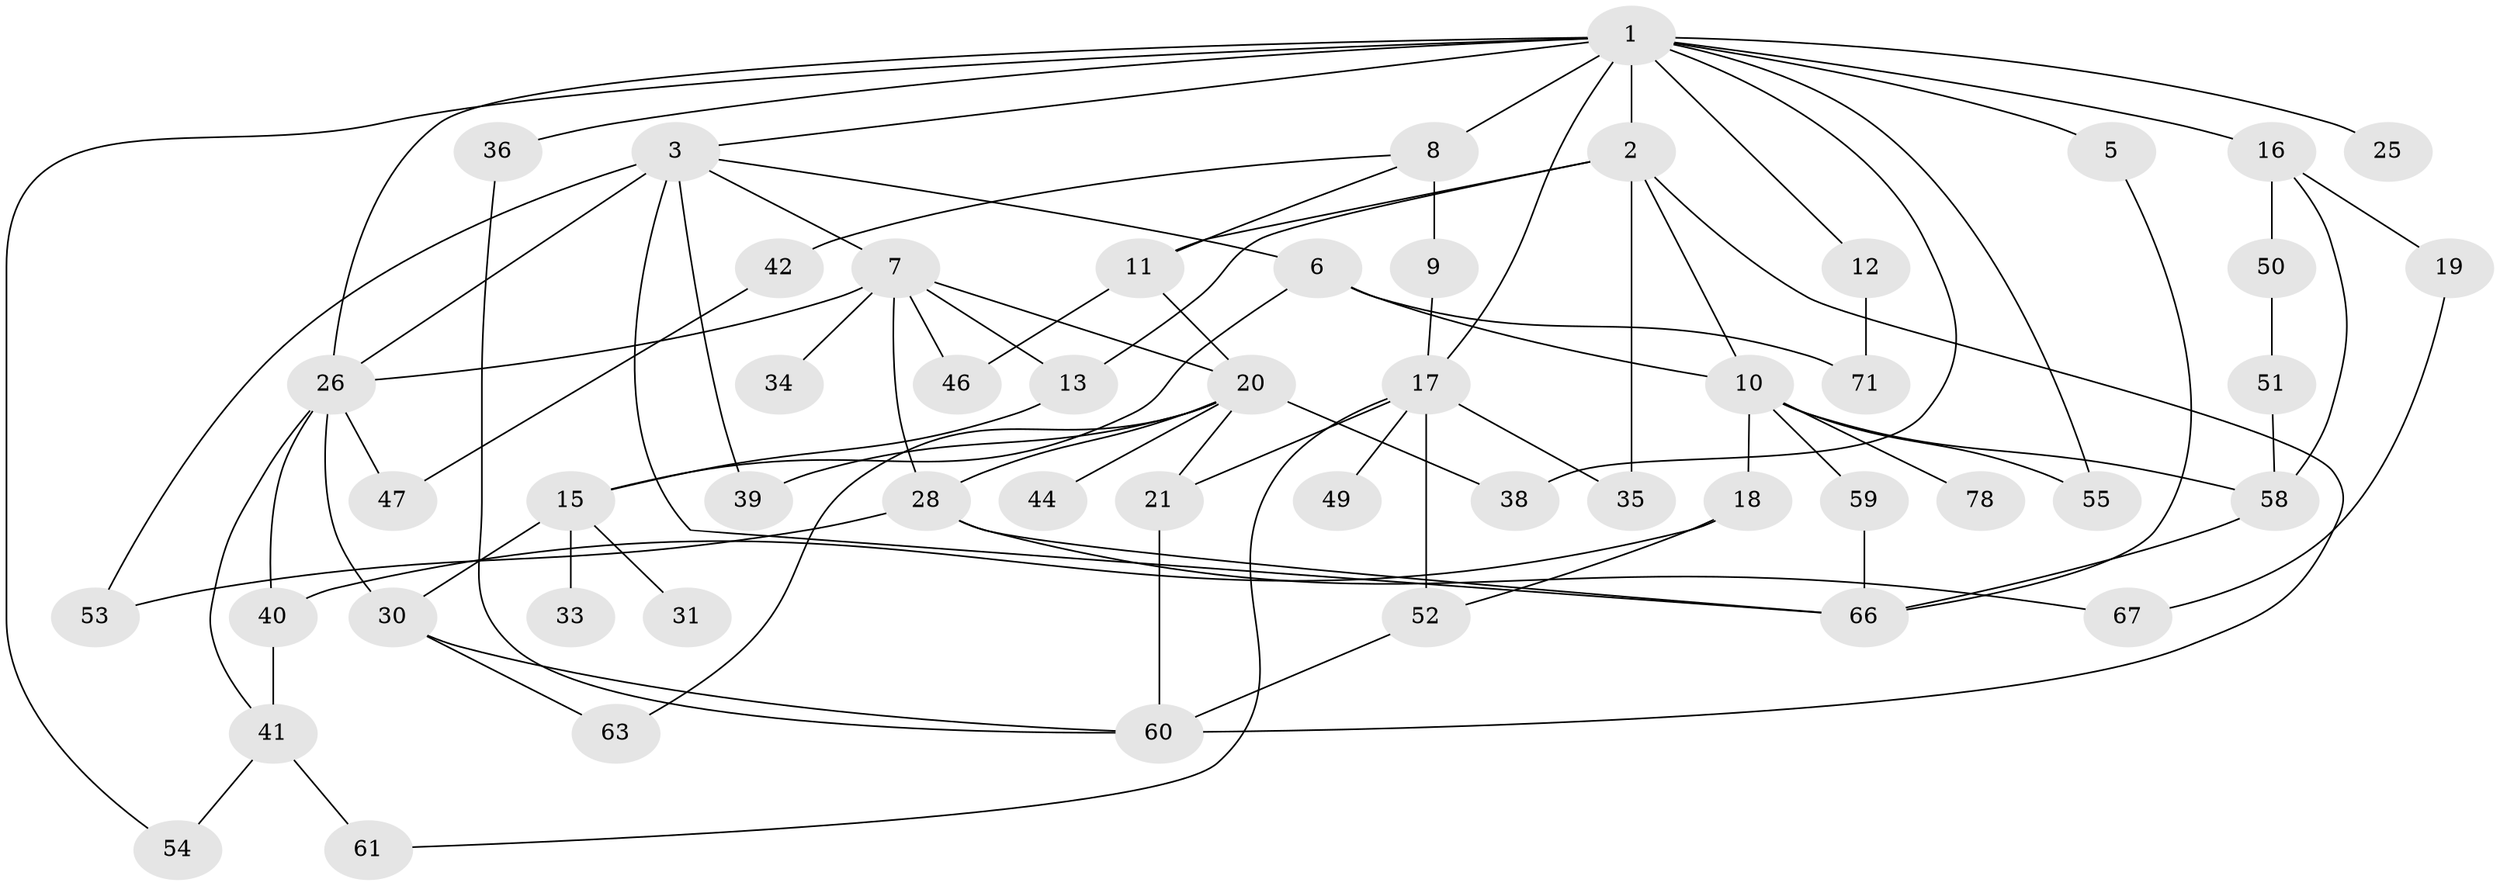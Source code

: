 // Generated by graph-tools (version 1.1) at 2025/23/03/03/25 07:23:32]
// undirected, 52 vertices, 87 edges
graph export_dot {
graph [start="1"]
  node [color=gray90,style=filled];
  1 [super="+4"];
  2 [super="+23"];
  3 [super="+24"];
  5;
  6 [super="+14"];
  7 [super="+29"];
  8 [super="+73"];
  9 [super="+68"];
  10 [super="+32"];
  11 [super="+76"];
  12;
  13;
  15 [super="+27"];
  16 [super="+64"];
  17 [super="+22"];
  18 [super="+37"];
  19;
  20 [super="+43"];
  21;
  25;
  26 [super="+45"];
  28;
  30 [super="+65"];
  31;
  33;
  34;
  35;
  36;
  38;
  39;
  40 [super="+57"];
  41 [super="+48"];
  42 [super="+69"];
  44;
  46 [super="+75"];
  47;
  49 [super="+72"];
  50;
  51 [super="+56"];
  52 [super="+70"];
  53;
  54;
  55;
  58 [super="+77"];
  59;
  60 [super="+62"];
  61;
  63;
  66 [super="+74"];
  67 [super="+79"];
  71 [super="+80"];
  78;
  1 -- 2;
  1 -- 3;
  1 -- 8;
  1 -- 12;
  1 -- 16;
  1 -- 17;
  1 -- 36;
  1 -- 5;
  1 -- 38;
  1 -- 54;
  1 -- 55;
  1 -- 25;
  1 -- 26;
  2 -- 13;
  2 -- 11;
  2 -- 35;
  2 -- 10;
  2 -- 60;
  3 -- 6;
  3 -- 7;
  3 -- 26 [weight=2];
  3 -- 39;
  3 -- 66;
  3 -- 53;
  5 -- 66;
  6 -- 10;
  6 -- 71;
  6 -- 15;
  7 -- 13;
  7 -- 20;
  7 -- 34;
  7 -- 26;
  7 -- 28;
  7 -- 46;
  8 -- 9 [weight=2];
  8 -- 11;
  8 -- 42;
  9 -- 17;
  10 -- 18;
  10 -- 55;
  10 -- 59;
  10 -- 78;
  10 -- 58;
  11 -- 20;
  11 -- 46;
  12 -- 71;
  13 -- 15;
  15 -- 30;
  15 -- 31;
  15 -- 33;
  16 -- 19;
  16 -- 50;
  16 -- 58;
  17 -- 35;
  17 -- 49;
  17 -- 21;
  17 -- 61;
  17 -- 52;
  18 -- 52;
  18 -- 40;
  19 -- 67;
  20 -- 21;
  20 -- 28;
  20 -- 38;
  20 -- 44;
  20 -- 63;
  20 -- 39;
  21 -- 60;
  26 -- 40;
  26 -- 47;
  26 -- 41;
  26 -- 30;
  28 -- 53;
  28 -- 66;
  28 -- 67;
  30 -- 60;
  30 -- 63;
  36 -- 60;
  40 -- 41 [weight=2];
  41 -- 61;
  41 -- 54;
  42 -- 47;
  50 -- 51;
  51 -- 58;
  52 -- 60;
  58 -- 66;
  59 -- 66;
}
